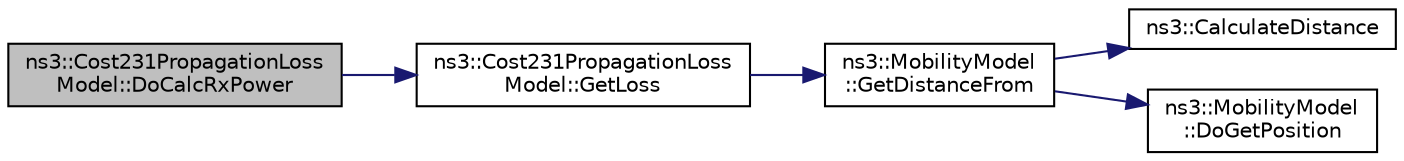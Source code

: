 digraph "ns3::Cost231PropagationLossModel::DoCalcRxPower"
{
 // LATEX_PDF_SIZE
  edge [fontname="Helvetica",fontsize="10",labelfontname="Helvetica",labelfontsize="10"];
  node [fontname="Helvetica",fontsize="10",shape=record];
  rankdir="LR";
  Node1 [label="ns3::Cost231PropagationLoss\lModel::DoCalcRxPower",height=0.2,width=0.4,color="black", fillcolor="grey75", style="filled", fontcolor="black",tooltip="Returns the Rx Power taking into account only the particular PropagationLossModel."];
  Node1 -> Node2 [color="midnightblue",fontsize="10",style="solid",fontname="Helvetica"];
  Node2 [label="ns3::Cost231PropagationLoss\lModel::GetLoss",height=0.2,width=0.4,color="black", fillcolor="white", style="filled",URL="$classns3_1_1_cost231_propagation_loss_model.html#ad63822337e4eebe3988a0e7068d8d86b",tooltip="Get the propagation loss."];
  Node2 -> Node3 [color="midnightblue",fontsize="10",style="solid",fontname="Helvetica"];
  Node3 [label="ns3::MobilityModel\l::GetDistanceFrom",height=0.2,width=0.4,color="black", fillcolor="white", style="filled",URL="$classns3_1_1_mobility_model.html#a3eadc9abaf084587d5aa9e5d92e613fe",tooltip=" "];
  Node3 -> Node4 [color="midnightblue",fontsize="10",style="solid",fontname="Helvetica"];
  Node4 [label="ns3::CalculateDistance",height=0.2,width=0.4,color="black", fillcolor="white", style="filled",URL="$namespacens3.html#aaae60adf695e280c4882ced6041d1628",tooltip=" "];
  Node3 -> Node5 [color="midnightblue",fontsize="10",style="solid",fontname="Helvetica"];
  Node5 [label="ns3::MobilityModel\l::DoGetPosition",height=0.2,width=0.4,color="black", fillcolor="white", style="filled",URL="$classns3_1_1_mobility_model.html#a518f70bd8cb78d0031f9a26572434c34",tooltip=" "];
}
